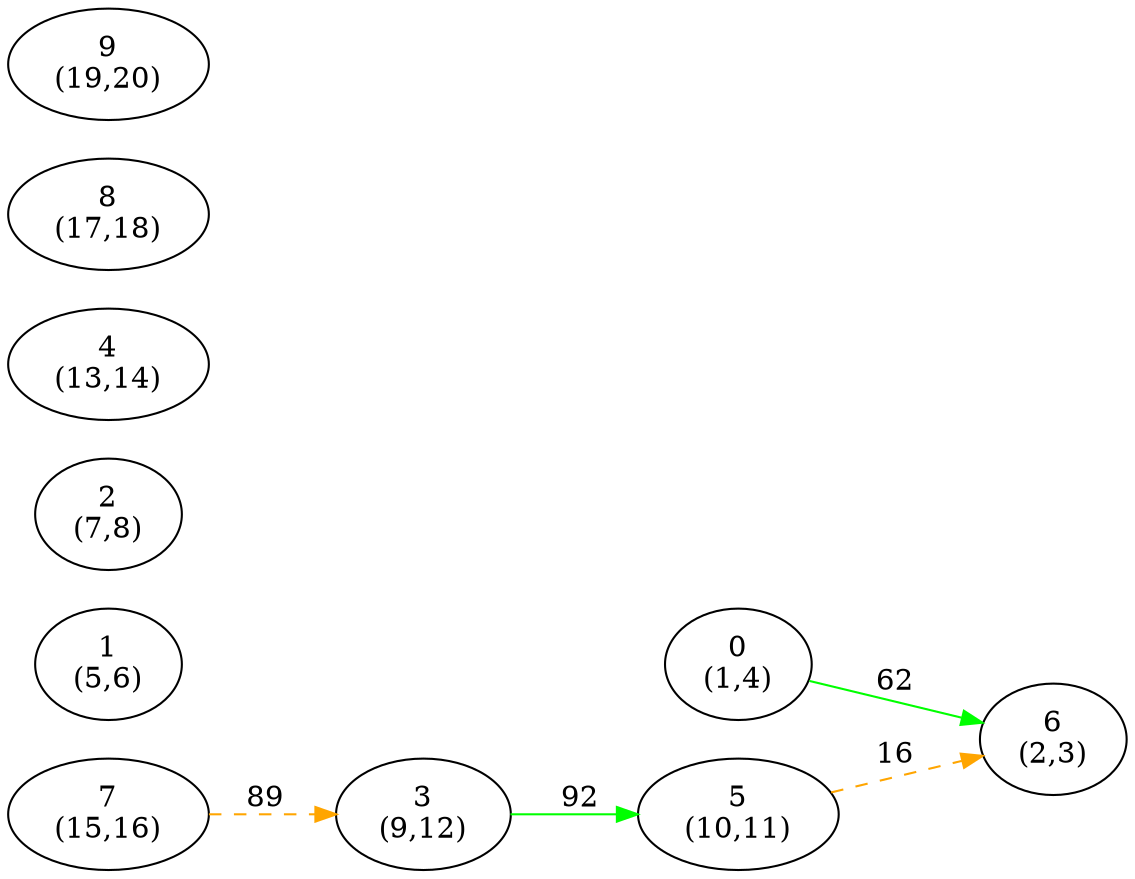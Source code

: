 digraph G {
ranksep = "equally";
rankdir = LR;
{rank = same; "0
(1,4)"; };
{rank = same; "6
(2,3)"; };
{rank = same; "1
(5,6)"; };
{rank = same; "2
(7,8)"; };
{rank = same; "3
(9,12)"; };
{rank = same; "5
(10,11)"; };
{rank = same; };
{rank = same; "4
(13,14)"; };
{rank = same; "7
(15,16)"; };
{rank = same; };
{rank = same; "8
(17,18)"; };
{rank = same; "9
(19,20)"; };
"0
(1,4)"->"6
(2,3)"[label="62" color = "green"];
"6
(2,3)"
"1
(5,6)"
"2
(7,8)"
"3
(9,12)"->"5
(10,11)"[label="92" color = "green"];
"5
(10,11)"->"6
(2,3)"[label="16" color = "orange" style = "dashed"];
"4
(13,14)"
"7
(15,16)"->"3
(9,12)"[label="89" color = "orange" style = "dashed"];
"8
(17,18)"
"9
(19,20)"
}
